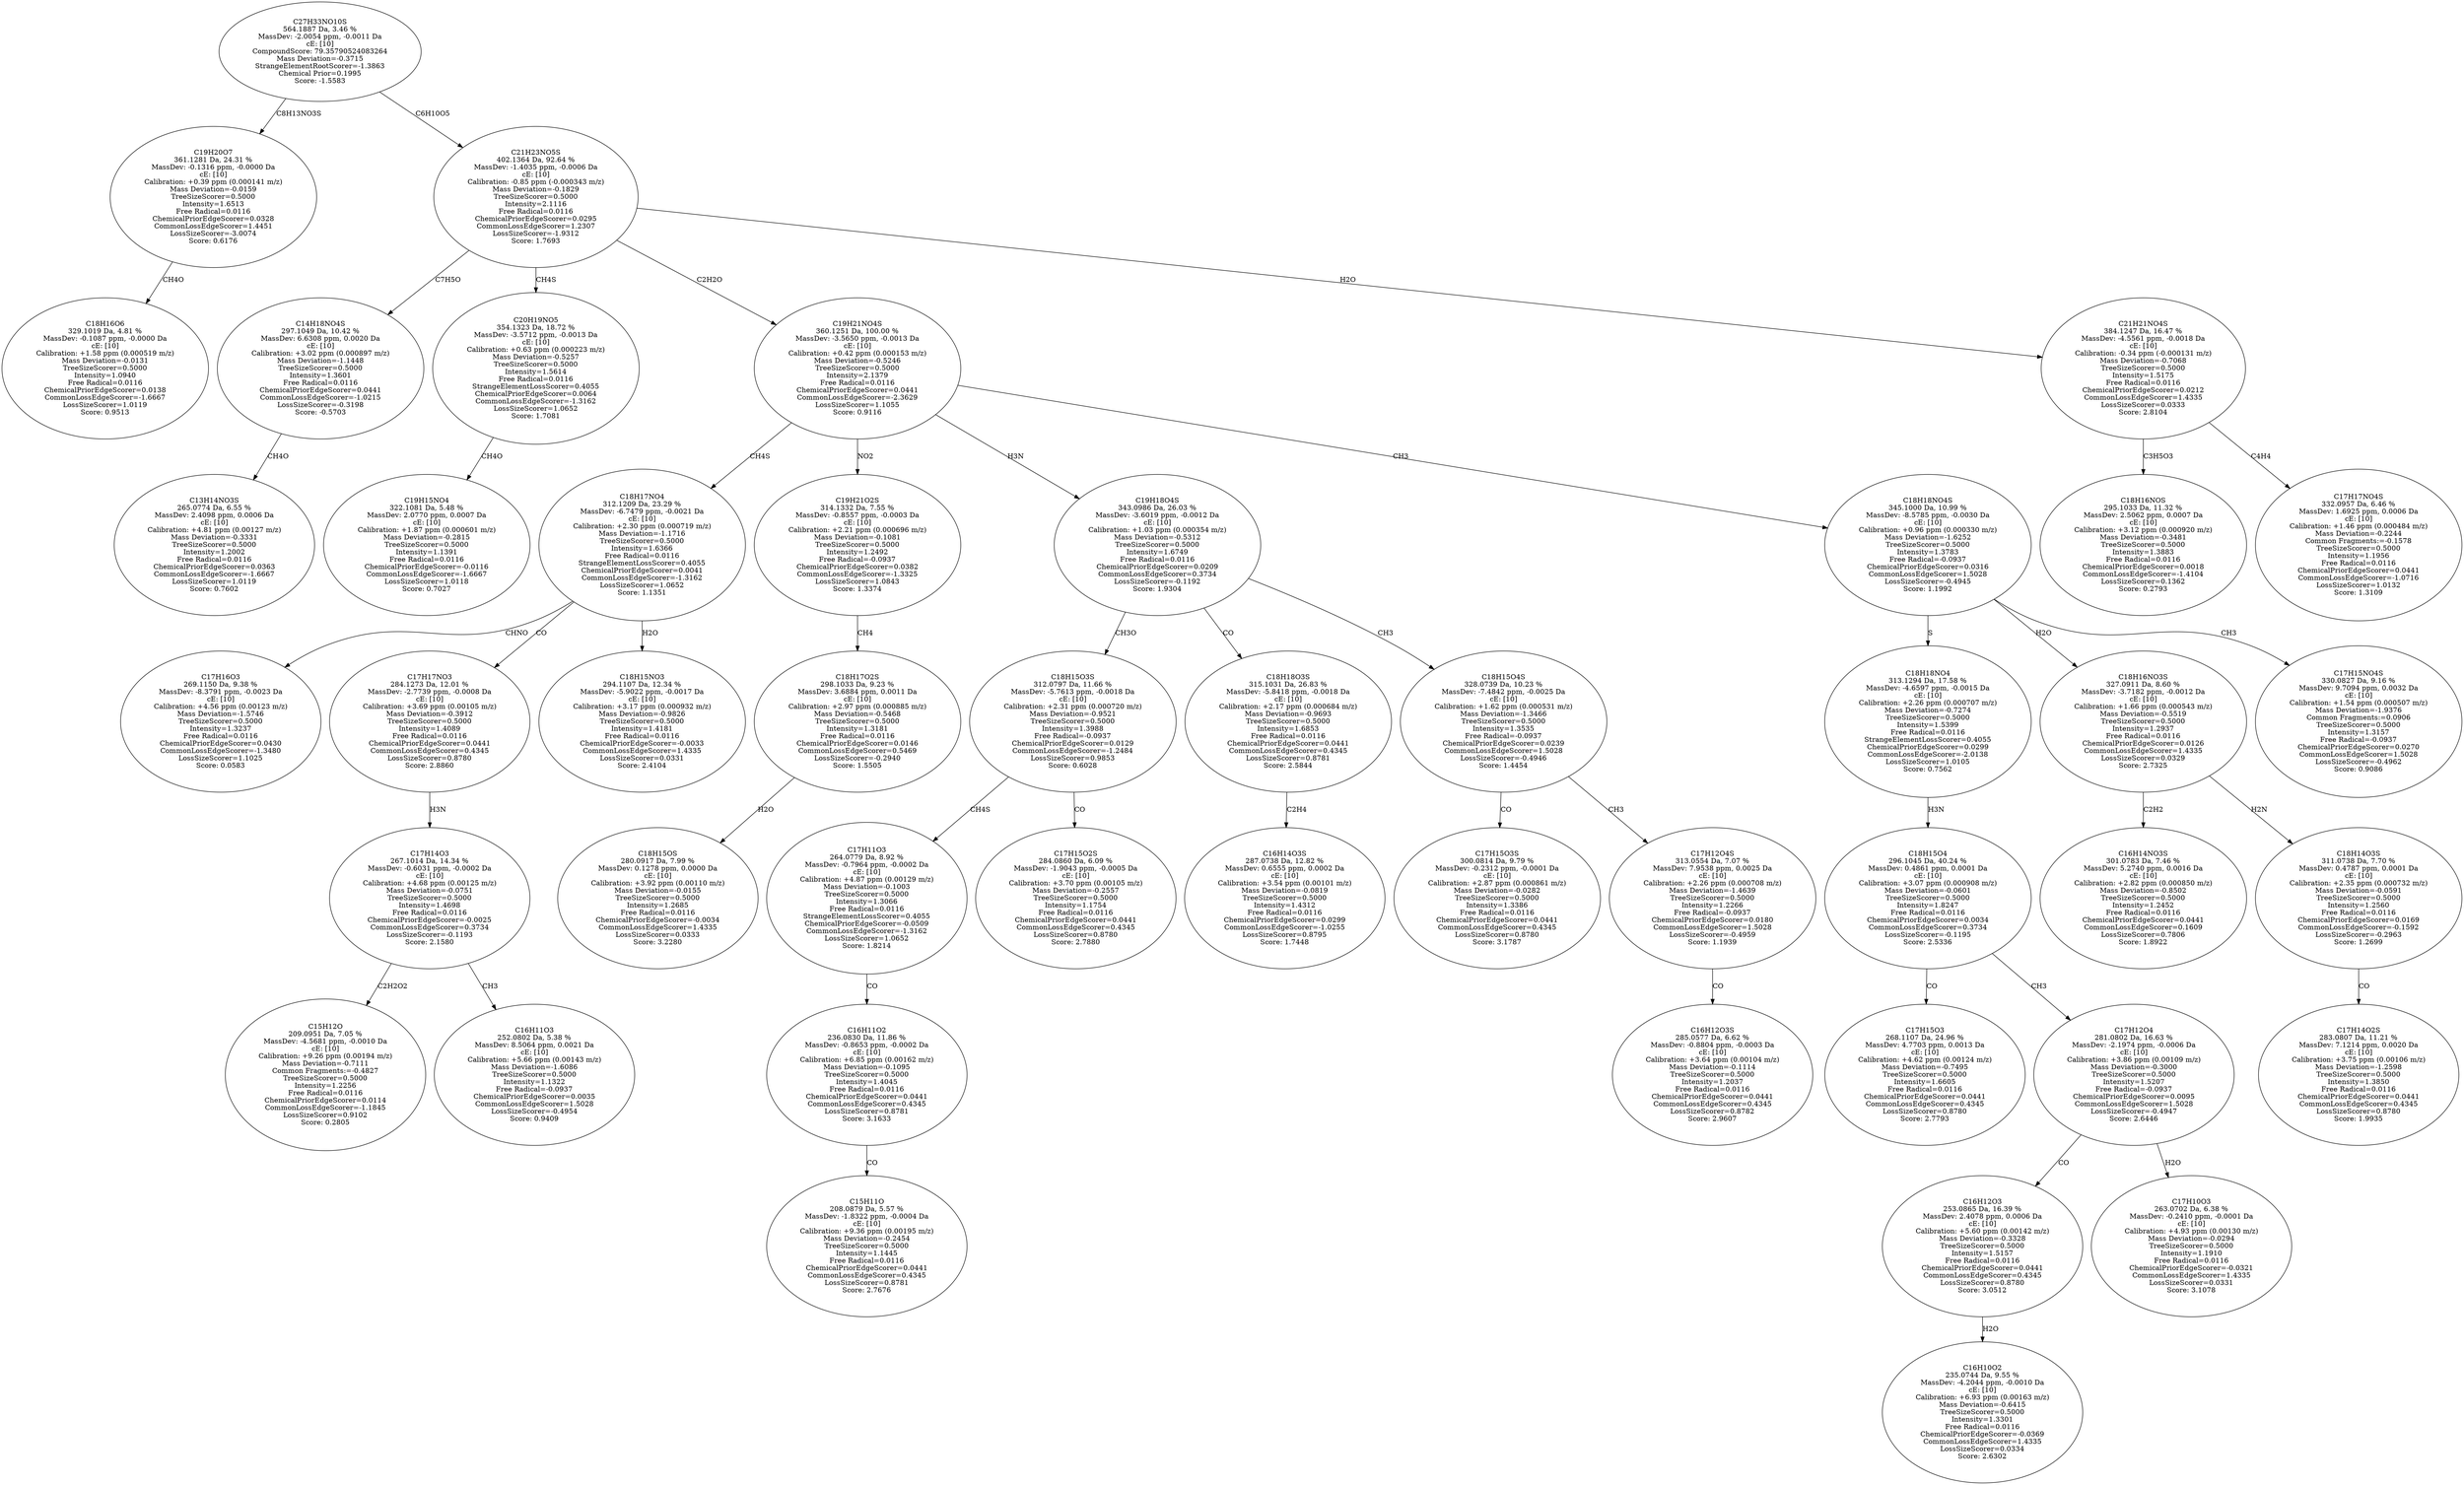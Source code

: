 strict digraph {
v1 [label="C18H16O6\n329.1019 Da, 4.81 %\nMassDev: -0.1087 ppm, -0.0000 Da\ncE: [10]\nCalibration: +1.58 ppm (0.000519 m/z)\nMass Deviation=-0.0131\nTreeSizeScorer=0.5000\nIntensity=1.0940\nFree Radical=0.0116\nChemicalPriorEdgeScorer=0.0138\nCommonLossEdgeScorer=-1.6667\nLossSizeScorer=1.0119\nScore: 0.9513"];
v2 [label="C19H20O7\n361.1281 Da, 24.31 %\nMassDev: -0.1316 ppm, -0.0000 Da\ncE: [10]\nCalibration: +0.39 ppm (0.000141 m/z)\nMass Deviation=-0.0159\nTreeSizeScorer=0.5000\nIntensity=1.6513\nFree Radical=0.0116\nChemicalPriorEdgeScorer=0.0328\nCommonLossEdgeScorer=1.4451\nLossSizeScorer=-3.0074\nScore: 0.6176"];
v3 [label="C13H14NO3S\n265.0774 Da, 6.55 %\nMassDev: 2.4098 ppm, 0.0006 Da\ncE: [10]\nCalibration: +4.81 ppm (0.00127 m/z)\nMass Deviation=-0.3331\nTreeSizeScorer=0.5000\nIntensity=1.2002\nFree Radical=0.0116\nChemicalPriorEdgeScorer=0.0363\nCommonLossEdgeScorer=-1.6667\nLossSizeScorer=1.0119\nScore: 0.7602"];
v4 [label="C14H18NO4S\n297.1049 Da, 10.42 %\nMassDev: 6.6308 ppm, 0.0020 Da\ncE: [10]\nCalibration: +3.02 ppm (0.000897 m/z)\nMass Deviation=-1.1448\nTreeSizeScorer=0.5000\nIntensity=1.3601\nFree Radical=0.0116\nChemicalPriorEdgeScorer=0.0441\nCommonLossEdgeScorer=-1.0215\nLossSizeScorer=-0.3198\nScore: -0.5703"];
v5 [label="C19H15NO4\n322.1081 Da, 5.48 %\nMassDev: 2.0770 ppm, 0.0007 Da\ncE: [10]\nCalibration: +1.87 ppm (0.000601 m/z)\nMass Deviation=-0.2815\nTreeSizeScorer=0.5000\nIntensity=1.1391\nFree Radical=0.0116\nChemicalPriorEdgeScorer=-0.0116\nCommonLossEdgeScorer=-1.6667\nLossSizeScorer=1.0118\nScore: 0.7027"];
v6 [label="C20H19NO5\n354.1323 Da, 18.72 %\nMassDev: -3.5712 ppm, -0.0013 Da\ncE: [10]\nCalibration: +0.63 ppm (0.000223 m/z)\nMass Deviation=-0.5257\nTreeSizeScorer=0.5000\nIntensity=1.5614\nFree Radical=0.0116\nStrangeElementLossScorer=0.4055\nChemicalPriorEdgeScorer=0.0064\nCommonLossEdgeScorer=-1.3162\nLossSizeScorer=1.0652\nScore: 1.7081"];
v7 [label="C17H16O3\n269.1150 Da, 9.38 %\nMassDev: -8.3791 ppm, -0.0023 Da\ncE: [10]\nCalibration: +4.56 ppm (0.00123 m/z)\nMass Deviation=-1.5746\nTreeSizeScorer=0.5000\nIntensity=1.3237\nFree Radical=0.0116\nChemicalPriorEdgeScorer=0.0430\nCommonLossEdgeScorer=-1.3480\nLossSizeScorer=1.1025\nScore: 0.0583"];
v8 [label="C15H12O\n209.0951 Da, 7.05 %\nMassDev: -4.5681 ppm, -0.0010 Da\ncE: [10]\nCalibration: +9.26 ppm (0.00194 m/z)\nMass Deviation=-0.7111\nCommon Fragments:=-0.4827\nTreeSizeScorer=0.5000\nIntensity=1.2256\nFree Radical=0.0116\nChemicalPriorEdgeScorer=0.0114\nCommonLossEdgeScorer=-1.1845\nLossSizeScorer=0.9102\nScore: 0.2805"];
v9 [label="C16H11O3\n252.0802 Da, 5.38 %\nMassDev: 8.5064 ppm, 0.0021 Da\ncE: [10]\nCalibration: +5.66 ppm (0.00143 m/z)\nMass Deviation=-1.6086\nTreeSizeScorer=0.5000\nIntensity=1.1322\nFree Radical=-0.0937\nChemicalPriorEdgeScorer=0.0035\nCommonLossEdgeScorer=1.5028\nLossSizeScorer=-0.4954\nScore: 0.9409"];
v10 [label="C17H14O3\n267.1014 Da, 14.34 %\nMassDev: -0.6031 ppm, -0.0002 Da\ncE: [10]\nCalibration: +4.68 ppm (0.00125 m/z)\nMass Deviation=-0.0751\nTreeSizeScorer=0.5000\nIntensity=1.4698\nFree Radical=0.0116\nChemicalPriorEdgeScorer=-0.0025\nCommonLossEdgeScorer=0.3734\nLossSizeScorer=-0.1193\nScore: 2.1580"];
v11 [label="C17H17NO3\n284.1273 Da, 12.01 %\nMassDev: -2.7739 ppm, -0.0008 Da\ncE: [10]\nCalibration: +3.69 ppm (0.00105 m/z)\nMass Deviation=-0.3912\nTreeSizeScorer=0.5000\nIntensity=1.4089\nFree Radical=0.0116\nChemicalPriorEdgeScorer=0.0441\nCommonLossEdgeScorer=0.4345\nLossSizeScorer=0.8780\nScore: 2.8860"];
v12 [label="C18H15NO3\n294.1107 Da, 12.34 %\nMassDev: -5.9022 ppm, -0.0017 Da\ncE: [10]\nCalibration: +3.17 ppm (0.000932 m/z)\nMass Deviation=-0.9826\nTreeSizeScorer=0.5000\nIntensity=1.4181\nFree Radical=0.0116\nChemicalPriorEdgeScorer=-0.0033\nCommonLossEdgeScorer=1.4335\nLossSizeScorer=0.0331\nScore: 2.4104"];
v13 [label="C18H17NO4\n312.1209 Da, 23.29 %\nMassDev: -6.7479 ppm, -0.0021 Da\ncE: [10]\nCalibration: +2.30 ppm (0.000719 m/z)\nMass Deviation=-1.1716\nTreeSizeScorer=0.5000\nIntensity=1.6366\nFree Radical=0.0116\nStrangeElementLossScorer=0.4055\nChemicalPriorEdgeScorer=0.0041\nCommonLossEdgeScorer=-1.3162\nLossSizeScorer=1.0652\nScore: 1.1351"];
v14 [label="C18H15OS\n280.0917 Da, 7.99 %\nMassDev: 0.1278 ppm, 0.0000 Da\ncE: [10]\nCalibration: +3.92 ppm (0.00110 m/z)\nMass Deviation=-0.0155\nTreeSizeScorer=0.5000\nIntensity=1.2685\nFree Radical=0.0116\nChemicalPriorEdgeScorer=-0.0034\nCommonLossEdgeScorer=1.4335\nLossSizeScorer=0.0333\nScore: 3.2280"];
v15 [label="C18H17O2S\n298.1033 Da, 9.23 %\nMassDev: 3.6884 ppm, 0.0011 Da\ncE: [10]\nCalibration: +2.97 ppm (0.000885 m/z)\nMass Deviation=-0.5468\nTreeSizeScorer=0.5000\nIntensity=1.3181\nFree Radical=0.0116\nChemicalPriorEdgeScorer=0.0146\nCommonLossEdgeScorer=0.5469\nLossSizeScorer=-0.2940\nScore: 1.5505"];
v16 [label="C19H21O2S\n314.1332 Da, 7.55 %\nMassDev: -0.8557 ppm, -0.0003 Da\ncE: [10]\nCalibration: +2.21 ppm (0.000696 m/z)\nMass Deviation=-0.1081\nTreeSizeScorer=0.5000\nIntensity=1.2492\nFree Radical=-0.0937\nChemicalPriorEdgeScorer=0.0382\nCommonLossEdgeScorer=-1.3325\nLossSizeScorer=1.0843\nScore: 1.3374"];
v17 [label="C15H11O\n208.0879 Da, 5.57 %\nMassDev: -1.8322 ppm, -0.0004 Da\ncE: [10]\nCalibration: +9.36 ppm (0.00195 m/z)\nMass Deviation=-0.2454\nTreeSizeScorer=0.5000\nIntensity=1.1445\nFree Radical=0.0116\nChemicalPriorEdgeScorer=0.0441\nCommonLossEdgeScorer=0.4345\nLossSizeScorer=0.8781\nScore: 2.7676"];
v18 [label="C16H11O2\n236.0830 Da, 11.86 %\nMassDev: -0.8653 ppm, -0.0002 Da\ncE: [10]\nCalibration: +6.85 ppm (0.00162 m/z)\nMass Deviation=-0.1095\nTreeSizeScorer=0.5000\nIntensity=1.4045\nFree Radical=0.0116\nChemicalPriorEdgeScorer=0.0441\nCommonLossEdgeScorer=0.4345\nLossSizeScorer=0.8781\nScore: 3.1633"];
v19 [label="C17H11O3\n264.0779 Da, 8.92 %\nMassDev: -0.7964 ppm, -0.0002 Da\ncE: [10]\nCalibration: +4.87 ppm (0.00129 m/z)\nMass Deviation=-0.1003\nTreeSizeScorer=0.5000\nIntensity=1.3066\nFree Radical=0.0116\nStrangeElementLossScorer=0.4055\nChemicalPriorEdgeScorer=-0.0509\nCommonLossEdgeScorer=-1.3162\nLossSizeScorer=1.0652\nScore: 1.8214"];
v20 [label="C17H15O2S\n284.0860 Da, 6.09 %\nMassDev: -1.9043 ppm, -0.0005 Da\ncE: [10]\nCalibration: +3.70 ppm (0.00105 m/z)\nMass Deviation=-0.2557\nTreeSizeScorer=0.5000\nIntensity=1.1754\nFree Radical=0.0116\nChemicalPriorEdgeScorer=0.0441\nCommonLossEdgeScorer=0.4345\nLossSizeScorer=0.8780\nScore: 2.7880"];
v21 [label="C18H15O3S\n312.0797 Da, 11.66 %\nMassDev: -5.7613 ppm, -0.0018 Da\ncE: [10]\nCalibration: +2.31 ppm (0.000720 m/z)\nMass Deviation=-0.9521\nTreeSizeScorer=0.5000\nIntensity=1.3988\nFree Radical=-0.0937\nChemicalPriorEdgeScorer=0.0129\nCommonLossEdgeScorer=-1.2484\nLossSizeScorer=0.9853\nScore: 0.6028"];
v22 [label="C16H14O3S\n287.0738 Da, 12.82 %\nMassDev: 0.6555 ppm, 0.0002 Da\ncE: [10]\nCalibration: +3.54 ppm (0.00101 m/z)\nMass Deviation=-0.0819\nTreeSizeScorer=0.5000\nIntensity=1.4312\nFree Radical=0.0116\nChemicalPriorEdgeScorer=0.0299\nCommonLossEdgeScorer=-1.0255\nLossSizeScorer=0.8795\nScore: 1.7448"];
v23 [label="C18H18O3S\n315.1031 Da, 26.83 %\nMassDev: -5.8418 ppm, -0.0018 Da\ncE: [10]\nCalibration: +2.17 ppm (0.000684 m/z)\nMass Deviation=-0.9693\nTreeSizeScorer=0.5000\nIntensity=1.6853\nFree Radical=0.0116\nChemicalPriorEdgeScorer=0.0441\nCommonLossEdgeScorer=0.4345\nLossSizeScorer=0.8781\nScore: 2.5844"];
v24 [label="C17H15O3S\n300.0814 Da, 9.79 %\nMassDev: -0.2312 ppm, -0.0001 Da\ncE: [10]\nCalibration: +2.87 ppm (0.000861 m/z)\nMass Deviation=-0.0282\nTreeSizeScorer=0.5000\nIntensity=1.3386\nFree Radical=0.0116\nChemicalPriorEdgeScorer=0.0441\nCommonLossEdgeScorer=0.4345\nLossSizeScorer=0.8780\nScore: 3.1787"];
v25 [label="C16H12O3S\n285.0577 Da, 6.62 %\nMassDev: -0.8804 ppm, -0.0003 Da\ncE: [10]\nCalibration: +3.64 ppm (0.00104 m/z)\nMass Deviation=-0.1114\nTreeSizeScorer=0.5000\nIntensity=1.2037\nFree Radical=0.0116\nChemicalPriorEdgeScorer=0.0441\nCommonLossEdgeScorer=0.4345\nLossSizeScorer=0.8782\nScore: 2.9607"];
v26 [label="C17H12O4S\n313.0554 Da, 7.07 %\nMassDev: 7.9538 ppm, 0.0025 Da\ncE: [10]\nCalibration: +2.26 ppm (0.000708 m/z)\nMass Deviation=-1.4639\nTreeSizeScorer=0.5000\nIntensity=1.2266\nFree Radical=-0.0937\nChemicalPriorEdgeScorer=0.0180\nCommonLossEdgeScorer=1.5028\nLossSizeScorer=-0.4959\nScore: 1.1939"];
v27 [label="C18H15O4S\n328.0739 Da, 10.23 %\nMassDev: -7.4842 ppm, -0.0025 Da\ncE: [10]\nCalibration: +1.62 ppm (0.000531 m/z)\nMass Deviation=-1.3466\nTreeSizeScorer=0.5000\nIntensity=1.3535\nFree Radical=-0.0937\nChemicalPriorEdgeScorer=0.0239\nCommonLossEdgeScorer=1.5028\nLossSizeScorer=-0.4946\nScore: 1.4454"];
v28 [label="C19H18O4S\n343.0986 Da, 26.03 %\nMassDev: -3.6019 ppm, -0.0012 Da\ncE: [10]\nCalibration: +1.03 ppm (0.000354 m/z)\nMass Deviation=-0.5312\nTreeSizeScorer=0.5000\nIntensity=1.6749\nFree Radical=0.0116\nChemicalPriorEdgeScorer=0.0209\nCommonLossEdgeScorer=0.3734\nLossSizeScorer=-0.1192\nScore: 1.9304"];
v29 [label="C17H15O3\n268.1107 Da, 24.96 %\nMassDev: 4.7703 ppm, 0.0013 Da\ncE: [10]\nCalibration: +4.62 ppm (0.00124 m/z)\nMass Deviation=-0.7495\nTreeSizeScorer=0.5000\nIntensity=1.6605\nFree Radical=0.0116\nChemicalPriorEdgeScorer=0.0441\nCommonLossEdgeScorer=0.4345\nLossSizeScorer=0.8780\nScore: 2.7793"];
v30 [label="C16H10O2\n235.0744 Da, 9.55 %\nMassDev: -4.2044 ppm, -0.0010 Da\ncE: [10]\nCalibration: +6.93 ppm (0.00163 m/z)\nMass Deviation=-0.6415\nTreeSizeScorer=0.5000\nIntensity=1.3301\nFree Radical=0.0116\nChemicalPriorEdgeScorer=-0.0369\nCommonLossEdgeScorer=1.4335\nLossSizeScorer=0.0334\nScore: 2.6302"];
v31 [label="C16H12O3\n253.0865 Da, 16.39 %\nMassDev: 2.4078 ppm, 0.0006 Da\ncE: [10]\nCalibration: +5.60 ppm (0.00142 m/z)\nMass Deviation=-0.3328\nTreeSizeScorer=0.5000\nIntensity=1.5157\nFree Radical=0.0116\nChemicalPriorEdgeScorer=0.0441\nCommonLossEdgeScorer=0.4345\nLossSizeScorer=0.8780\nScore: 3.0512"];
v32 [label="C17H10O3\n263.0702 Da, 6.38 %\nMassDev: -0.2410 ppm, -0.0001 Da\ncE: [10]\nCalibration: +4.93 ppm (0.00130 m/z)\nMass Deviation=-0.0294\nTreeSizeScorer=0.5000\nIntensity=1.1910\nFree Radical=0.0116\nChemicalPriorEdgeScorer=-0.0321\nCommonLossEdgeScorer=1.4335\nLossSizeScorer=0.0331\nScore: 3.1078"];
v33 [label="C17H12O4\n281.0802 Da, 16.63 %\nMassDev: -2.1974 ppm, -0.0006 Da\ncE: [10]\nCalibration: +3.86 ppm (0.00109 m/z)\nMass Deviation=-0.3000\nTreeSizeScorer=0.5000\nIntensity=1.5207\nFree Radical=-0.0937\nChemicalPriorEdgeScorer=0.0095\nCommonLossEdgeScorer=1.5028\nLossSizeScorer=-0.4947\nScore: 2.6446"];
v34 [label="C18H15O4\n296.1045 Da, 40.24 %\nMassDev: 0.4861 ppm, 0.0001 Da\ncE: [10]\nCalibration: +3.07 ppm (0.000908 m/z)\nMass Deviation=-0.0601\nTreeSizeScorer=0.5000\nIntensity=1.8247\nFree Radical=0.0116\nChemicalPriorEdgeScorer=0.0034\nCommonLossEdgeScorer=0.3734\nLossSizeScorer=-0.1195\nScore: 2.5336"];
v35 [label="C18H18NO4\n313.1294 Da, 17.58 %\nMassDev: -4.6597 ppm, -0.0015 Da\ncE: [10]\nCalibration: +2.26 ppm (0.000707 m/z)\nMass Deviation=-0.7274\nTreeSizeScorer=0.5000\nIntensity=1.5399\nFree Radical=0.0116\nStrangeElementLossScorer=0.4055\nChemicalPriorEdgeScorer=0.0299\nCommonLossEdgeScorer=-2.0138\nLossSizeScorer=1.0105\nScore: 0.7562"];
v36 [label="C16H14NO3S\n301.0783 Da, 7.46 %\nMassDev: 5.2740 ppm, 0.0016 Da\ncE: [10]\nCalibration: +2.82 ppm (0.000850 m/z)\nMass Deviation=-0.8502\nTreeSizeScorer=0.5000\nIntensity=1.2452\nFree Radical=0.0116\nChemicalPriorEdgeScorer=0.0441\nCommonLossEdgeScorer=0.1609\nLossSizeScorer=0.7806\nScore: 1.8922"];
v37 [label="C17H14O2S\n283.0807 Da, 11.21 %\nMassDev: 7.1214 ppm, 0.0020 Da\ncE: [10]\nCalibration: +3.75 ppm (0.00106 m/z)\nMass Deviation=-1.2598\nTreeSizeScorer=0.5000\nIntensity=1.3850\nFree Radical=0.0116\nChemicalPriorEdgeScorer=0.0441\nCommonLossEdgeScorer=0.4345\nLossSizeScorer=0.8780\nScore: 1.9935"];
v38 [label="C18H14O3S\n311.0738 Da, 7.70 %\nMassDev: 0.4787 ppm, 0.0001 Da\ncE: [10]\nCalibration: +2.35 ppm (0.000732 m/z)\nMass Deviation=-0.0591\nTreeSizeScorer=0.5000\nIntensity=1.2560\nFree Radical=0.0116\nChemicalPriorEdgeScorer=0.0169\nCommonLossEdgeScorer=-0.1592\nLossSizeScorer=-0.2963\nScore: 1.2699"];
v39 [label="C18H16NO3S\n327.0911 Da, 8.60 %\nMassDev: -3.7182 ppm, -0.0012 Da\ncE: [10]\nCalibration: +1.66 ppm (0.000543 m/z)\nMass Deviation=-0.5519\nTreeSizeScorer=0.5000\nIntensity=1.2937\nFree Radical=0.0116\nChemicalPriorEdgeScorer=0.0126\nCommonLossEdgeScorer=1.4335\nLossSizeScorer=0.0329\nScore: 2.7325"];
v40 [label="C17H15NO4S\n330.0827 Da, 9.16 %\nMassDev: 9.7094 ppm, 0.0032 Da\ncE: [10]\nCalibration: +1.54 ppm (0.000507 m/z)\nMass Deviation=-1.9376\nCommon Fragments:=0.0906\nTreeSizeScorer=0.5000\nIntensity=1.3157\nFree Radical=-0.0937\nChemicalPriorEdgeScorer=0.0270\nCommonLossEdgeScorer=1.5028\nLossSizeScorer=-0.4962\nScore: 0.9086"];
v41 [label="C18H18NO4S\n345.1000 Da, 10.99 %\nMassDev: -8.5785 ppm, -0.0030 Da\ncE: [10]\nCalibration: +0.96 ppm (0.000330 m/z)\nMass Deviation=-1.6252\nTreeSizeScorer=0.5000\nIntensity=1.3783\nFree Radical=-0.0937\nChemicalPriorEdgeScorer=0.0316\nCommonLossEdgeScorer=1.5028\nLossSizeScorer=-0.4945\nScore: 1.1992"];
v42 [label="C19H21NO4S\n360.1251 Da, 100.00 %\nMassDev: -3.5650 ppm, -0.0013 Da\ncE: [10]\nCalibration: +0.42 ppm (0.000153 m/z)\nMass Deviation=-0.5246\nTreeSizeScorer=0.5000\nIntensity=2.1379\nFree Radical=0.0116\nChemicalPriorEdgeScorer=0.0441\nCommonLossEdgeScorer=-2.3629\nLossSizeScorer=1.1055\nScore: 0.9116"];
v43 [label="C18H16NOS\n295.1033 Da, 11.32 %\nMassDev: 2.5062 ppm, 0.0007 Da\ncE: [10]\nCalibration: +3.12 ppm (0.000920 m/z)\nMass Deviation=-0.3481\nTreeSizeScorer=0.5000\nIntensity=1.3883\nFree Radical=0.0116\nChemicalPriorEdgeScorer=0.0018\nCommonLossEdgeScorer=-1.4104\nLossSizeScorer=0.1362\nScore: 0.2793"];
v44 [label="C17H17NO4S\n332.0957 Da, 6.46 %\nMassDev: 1.6925 ppm, 0.0006 Da\ncE: [10]\nCalibration: +1.46 ppm (0.000484 m/z)\nMass Deviation=-0.2244\nCommon Fragments:=-0.1578\nTreeSizeScorer=0.5000\nIntensity=1.1956\nFree Radical=0.0116\nChemicalPriorEdgeScorer=0.0441\nCommonLossEdgeScorer=-1.0716\nLossSizeScorer=1.0132\nScore: 1.3109"];
v45 [label="C21H21NO4S\n384.1247 Da, 16.47 %\nMassDev: -4.5561 ppm, -0.0018 Da\ncE: [10]\nCalibration: -0.34 ppm (-0.000131 m/z)\nMass Deviation=-0.7068\nTreeSizeScorer=0.5000\nIntensity=1.5175\nFree Radical=0.0116\nChemicalPriorEdgeScorer=0.0212\nCommonLossEdgeScorer=1.4335\nLossSizeScorer=0.0333\nScore: 2.8104"];
v46 [label="C21H23NO5S\n402.1364 Da, 92.64 %\nMassDev: -1.4035 ppm, -0.0006 Da\ncE: [10]\nCalibration: -0.85 ppm (-0.000343 m/z)\nMass Deviation=-0.1829\nTreeSizeScorer=0.5000\nIntensity=2.1116\nFree Radical=0.0116\nChemicalPriorEdgeScorer=0.0295\nCommonLossEdgeScorer=1.2307\nLossSizeScorer=-1.9312\nScore: 1.7693"];
v47 [label="C27H33NO10S\n564.1887 Da, 3.46 %\nMassDev: -2.0054 ppm, -0.0011 Da\ncE: [10]\nCompoundScore: 79.35790524083264\nMass Deviation=-0.3715\nStrangeElementRootScorer=-1.3863\nChemical Prior=0.1995\nScore: -1.5583"];
v2 -> v1 [label="CH4O"];
v47 -> v2 [label="C8H13NO3S"];
v4 -> v3 [label="CH4O"];
v46 -> v4 [label="C7H5O"];
v6 -> v5 [label="CH4O"];
v46 -> v6 [label="CH4S"];
v13 -> v7 [label="CHNO"];
v10 -> v8 [label="C2H2O2"];
v10 -> v9 [label="CH3"];
v11 -> v10 [label="H3N"];
v13 -> v11 [label="CO"];
v13 -> v12 [label="H2O"];
v42 -> v13 [label="CH4S"];
v15 -> v14 [label="H2O"];
v16 -> v15 [label="CH4"];
v42 -> v16 [label="NO2"];
v18 -> v17 [label="CO"];
v19 -> v18 [label="CO"];
v21 -> v19 [label="CH4S"];
v21 -> v20 [label="CO"];
v28 -> v21 [label="CH3O"];
v23 -> v22 [label="C2H4"];
v28 -> v23 [label="CO"];
v27 -> v24 [label="CO"];
v26 -> v25 [label="CO"];
v27 -> v26 [label="CH3"];
v28 -> v27 [label="CH3"];
v42 -> v28 [label="H3N"];
v34 -> v29 [label="CO"];
v31 -> v30 [label="H2O"];
v33 -> v31 [label="CO"];
v33 -> v32 [label="H2O"];
v34 -> v33 [label="CH3"];
v35 -> v34 [label="H3N"];
v41 -> v35 [label="S"];
v39 -> v36 [label="C2H2"];
v38 -> v37 [label="CO"];
v39 -> v38 [label="H2N"];
v41 -> v39 [label="H2O"];
v41 -> v40 [label="CH3"];
v42 -> v41 [label="CH3"];
v46 -> v42 [label="C2H2O"];
v45 -> v43 [label="C3H5O3"];
v45 -> v44 [label="C4H4"];
v46 -> v45 [label="H2O"];
v47 -> v46 [label="C6H10O5"];
}